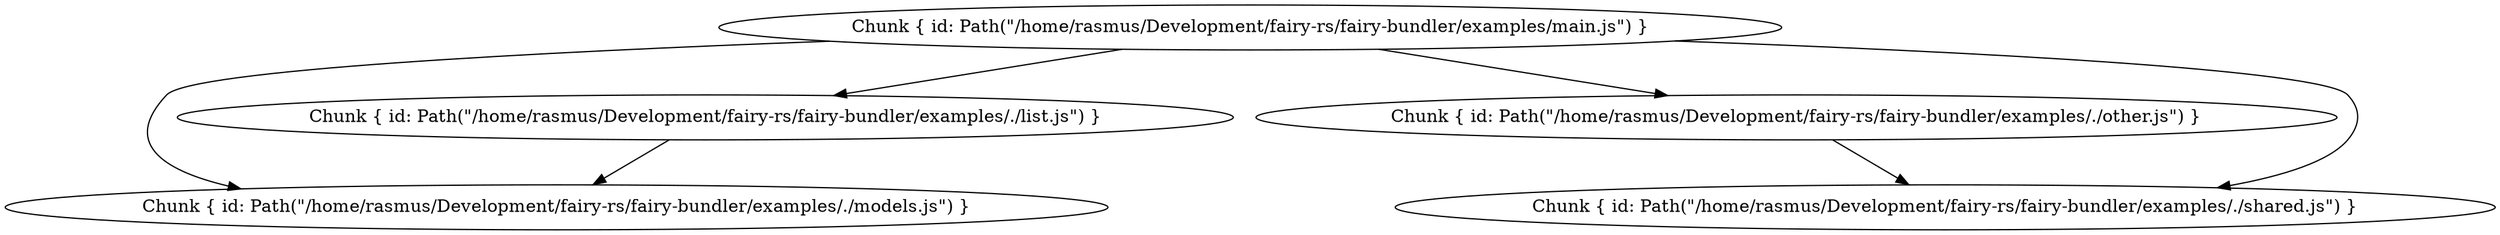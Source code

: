 digraph {
    0 [ label = "Chunk { id: Path(\"/home/rasmus/Development/fairy-rs/fairy-bundler/examples/main.js\") }" ]
    1 [ label = "Chunk { id: Path(\"/home/rasmus/Development/fairy-rs/fairy-bundler/examples/./models.js\") }" ]
    2 [ label = "Chunk { id: Path(\"/home/rasmus/Development/fairy-rs/fairy-bundler/examples/./list.js\") }" ]
    3 [ label = "Chunk { id: Path(\"/home/rasmus/Development/fairy-rs/fairy-bundler/examples/./other.js\") }" ]
    4 [ label = "Chunk { id: Path(\"/home/rasmus/Development/fairy-rs/fairy-bundler/examples/./shared.js\") }" ]
    0 -> 1 [ ]
    2 -> 1 [ ]
    0 -> 2 [ ]
    3 -> 4 [ ]
    0 -> 3 [ ]
    0 -> 4 [ ]
}
